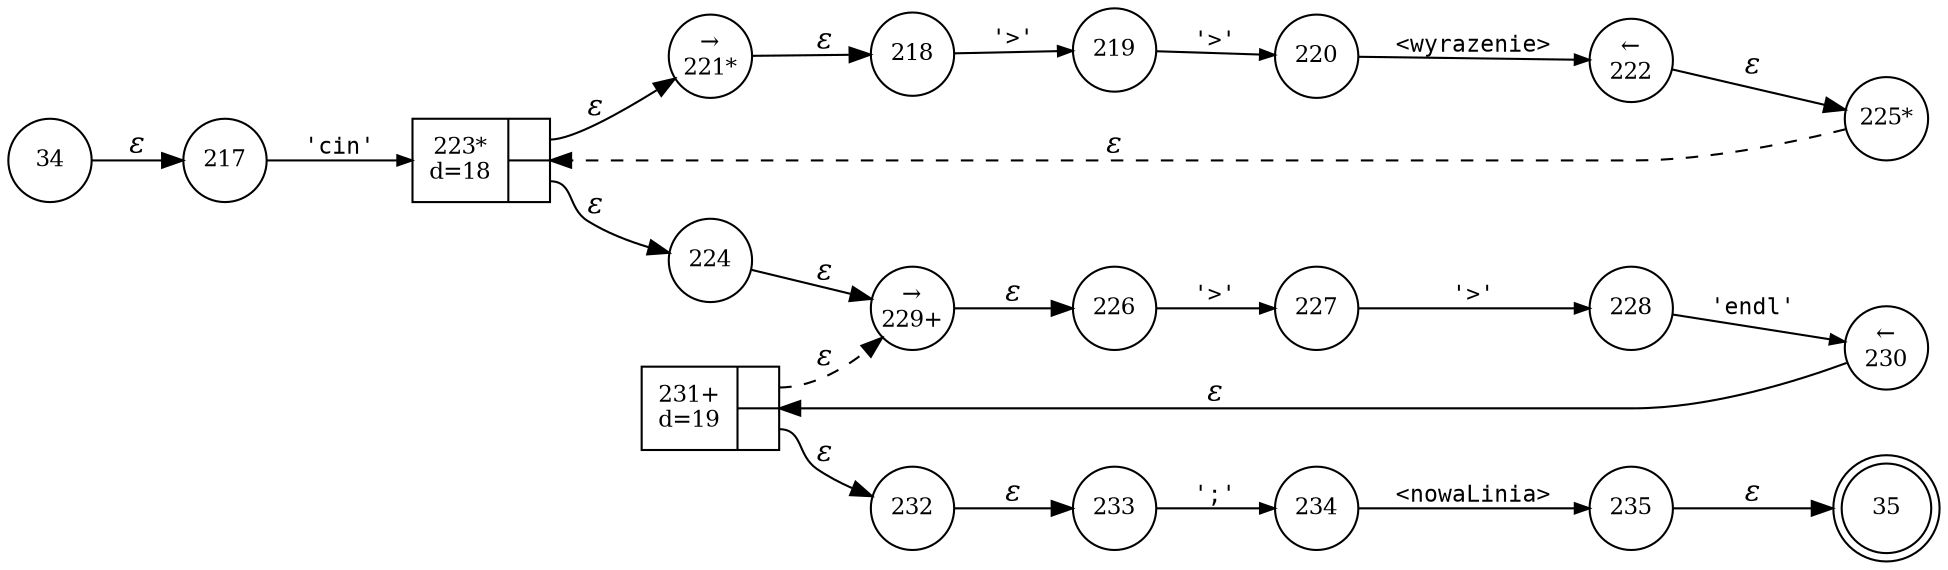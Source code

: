 digraph ATN {
rankdir=LR;
s35[fontsize=11, label="35", shape=doublecircle, fixedsize=true, width=.6];
s224[fontsize=11,label="224", shape=circle, fixedsize=true, width=.55, peripheries=1];
s225[fontsize=11,label="225*", shape=circle, fixedsize=true, width=.55, peripheries=1];
s34[fontsize=11,label="34", shape=circle, fixedsize=true, width=.55, peripheries=1];
s226[fontsize=11,label="226", shape=circle, fixedsize=true, width=.55, peripheries=1];
s227[fontsize=11,label="227", shape=circle, fixedsize=true, width=.55, peripheries=1];
s228[fontsize=11,label="228", shape=circle, fixedsize=true, width=.55, peripheries=1];
s229[fontsize=11,label="&rarr;\n229+", shape=circle, fixedsize=true, width=.55, peripheries=1];
s230[fontsize=11,label="&larr;\n230", shape=circle, fixedsize=true, width=.55, peripheries=1];
s231[fontsize=11,label="{231+\nd=19|{<p0>|<p1>}}", shape=record, fixedsize=false, peripheries=1];
s232[fontsize=11,label="232", shape=circle, fixedsize=true, width=.55, peripheries=1];
s233[fontsize=11,label="233", shape=circle, fixedsize=true, width=.55, peripheries=1];
s234[fontsize=11,label="234", shape=circle, fixedsize=true, width=.55, peripheries=1];
s235[fontsize=11,label="235", shape=circle, fixedsize=true, width=.55, peripheries=1];
s217[fontsize=11,label="217", shape=circle, fixedsize=true, width=.55, peripheries=1];
s218[fontsize=11,label="218", shape=circle, fixedsize=true, width=.55, peripheries=1];
s219[fontsize=11,label="219", shape=circle, fixedsize=true, width=.55, peripheries=1];
s220[fontsize=11,label="220", shape=circle, fixedsize=true, width=.55, peripheries=1];
s221[fontsize=11,label="&rarr;\n221*", shape=circle, fixedsize=true, width=.55, peripheries=1];
s222[fontsize=11,label="&larr;\n222", shape=circle, fixedsize=true, width=.55, peripheries=1];
s223[fontsize=11,label="{223*\nd=18|{<p0>|<p1>}}", shape=record, fixedsize=false, peripheries=1];
s34 -> s217 [fontname="Times-Italic", label="&epsilon;"];
s217 -> s223 [fontsize=11, fontname="Courier", arrowsize=.7, label = "'cin'", arrowhead = normal];
s223:p0 -> s221 [fontname="Times-Italic", label="&epsilon;"];
s223:p1 -> s224 [fontname="Times-Italic", label="&epsilon;"];
s221 -> s218 [fontname="Times-Italic", label="&epsilon;"];
s224 -> s229 [fontname="Times-Italic", label="&epsilon;"];
s218 -> s219 [fontsize=11, fontname="Courier", arrowsize=.7, label = "'>'", arrowhead = normal];
s229 -> s226 [fontname="Times-Italic", label="&epsilon;"];
s219 -> s220 [fontsize=11, fontname="Courier", arrowsize=.7, label = "'>'", arrowhead = normal];
s226 -> s227 [fontsize=11, fontname="Courier", arrowsize=.7, label = "'>'", arrowhead = normal];
s220 -> s222 [fontsize=11, fontname="Courier", arrowsize=.7, label = "<wyrazenie>", arrowhead = normal];
s227 -> s228 [fontsize=11, fontname="Courier", arrowsize=.7, label = "'>'", arrowhead = normal];
s222 -> s225 [fontname="Times-Italic", label="&epsilon;"];
s228 -> s230 [fontsize=11, fontname="Courier", arrowsize=.7, label = "'endl'", arrowhead = normal];
s225 -> s223 [fontname="Times-Italic", label="&epsilon;", style="dashed"];
s230 -> s231 [fontname="Times-Italic", label="&epsilon;"];
s231:p0 -> s229 [fontname="Times-Italic", label="&epsilon;", style="dashed"];
s231:p1 -> s232 [fontname="Times-Italic", label="&epsilon;"];
s232 -> s233 [fontname="Times-Italic", label="&epsilon;"];
s233 -> s234 [fontsize=11, fontname="Courier", arrowsize=.7, label = "';'", arrowhead = normal];
s234 -> s235 [fontsize=11, fontname="Courier", arrowsize=.7, label = "<nowaLinia>", arrowhead = normal];
s235 -> s35 [fontname="Times-Italic", label="&epsilon;"];
}